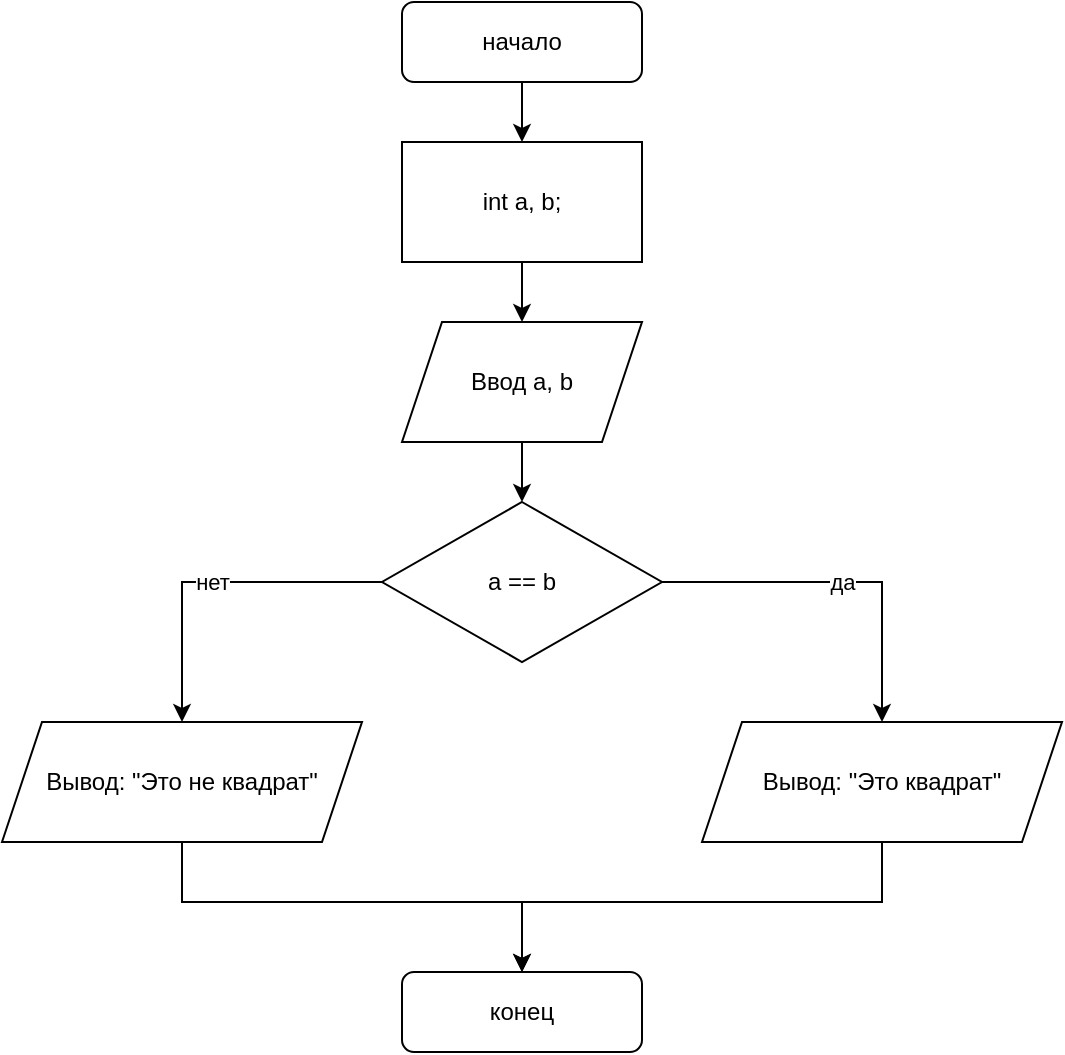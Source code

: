<mxfile version="15.2.7" type="device"><diagram id="C5RBs43oDa-KdzZeNtuy" name="Page-1"><mxGraphModel dx="2091" dy="632" grid="1" gridSize="10" guides="1" tooltips="1" connect="1" arrows="1" fold="1" page="1" pageScale="1" pageWidth="827" pageHeight="1169" math="0" shadow="0"><root><mxCell id="WIyWlLk6GJQsqaUBKTNV-0"/><mxCell id="WIyWlLk6GJQsqaUBKTNV-1" parent="WIyWlLk6GJQsqaUBKTNV-0"/><mxCell id="8Tmwd_jaB8gqm3PWS9Cq-2" style="edgeStyle=orthogonalEdgeStyle;rounded=0;orthogonalLoop=1;jettySize=auto;html=1;entryX=0.5;entryY=0;entryDx=0;entryDy=0;" edge="1" parent="WIyWlLk6GJQsqaUBKTNV-1" source="WIyWlLk6GJQsqaUBKTNV-3" target="8Tmwd_jaB8gqm3PWS9Cq-1"><mxGeometry relative="1" as="geometry"/></mxCell><mxCell id="WIyWlLk6GJQsqaUBKTNV-3" value="начало" style="rounded=1;whiteSpace=wrap;html=1;fontSize=12;glass=0;strokeWidth=1;shadow=0;" parent="WIyWlLk6GJQsqaUBKTNV-1" vertex="1"><mxGeometry x="160" y="80" width="120" height="40" as="geometry"/></mxCell><mxCell id="8Tmwd_jaB8gqm3PWS9Cq-0" value="конец" style="rounded=1;whiteSpace=wrap;html=1;fontSize=12;glass=0;strokeWidth=1;shadow=0;" vertex="1" parent="WIyWlLk6GJQsqaUBKTNV-1"><mxGeometry x="160" y="565" width="120" height="40" as="geometry"/></mxCell><mxCell id="8Tmwd_jaB8gqm3PWS9Cq-4" style="edgeStyle=orthogonalEdgeStyle;rounded=0;orthogonalLoop=1;jettySize=auto;html=1;entryX=0.5;entryY=0;entryDx=0;entryDy=0;" edge="1" parent="WIyWlLk6GJQsqaUBKTNV-1" source="8Tmwd_jaB8gqm3PWS9Cq-1" target="8Tmwd_jaB8gqm3PWS9Cq-3"><mxGeometry relative="1" as="geometry"/></mxCell><mxCell id="8Tmwd_jaB8gqm3PWS9Cq-1" value="int a, b;" style="rounded=0;whiteSpace=wrap;html=1;" vertex="1" parent="WIyWlLk6GJQsqaUBKTNV-1"><mxGeometry x="160" y="150" width="120" height="60" as="geometry"/></mxCell><mxCell id="8Tmwd_jaB8gqm3PWS9Cq-6" style="edgeStyle=orthogonalEdgeStyle;rounded=0;orthogonalLoop=1;jettySize=auto;html=1;" edge="1" parent="WIyWlLk6GJQsqaUBKTNV-1" source="8Tmwd_jaB8gqm3PWS9Cq-3" target="8Tmwd_jaB8gqm3PWS9Cq-5"><mxGeometry relative="1" as="geometry"/></mxCell><mxCell id="8Tmwd_jaB8gqm3PWS9Cq-3" value="Ввод a, b" style="shape=parallelogram;perimeter=parallelogramPerimeter;whiteSpace=wrap;html=1;fixedSize=1;" vertex="1" parent="WIyWlLk6GJQsqaUBKTNV-1"><mxGeometry x="160" y="240" width="120" height="60" as="geometry"/></mxCell><mxCell id="8Tmwd_jaB8gqm3PWS9Cq-7" value="да" style="edgeStyle=orthogonalEdgeStyle;rounded=0;orthogonalLoop=1;jettySize=auto;html=1;" edge="1" parent="WIyWlLk6GJQsqaUBKTNV-1" source="8Tmwd_jaB8gqm3PWS9Cq-5" target="8Tmwd_jaB8gqm3PWS9Cq-8"><mxGeometry relative="1" as="geometry"><mxPoint x="350" y="440" as="targetPoint"/></mxGeometry></mxCell><mxCell id="8Tmwd_jaB8gqm3PWS9Cq-10" value="нет" style="edgeStyle=orthogonalEdgeStyle;rounded=0;orthogonalLoop=1;jettySize=auto;html=1;entryX=0.5;entryY=0;entryDx=0;entryDy=0;" edge="1" parent="WIyWlLk6GJQsqaUBKTNV-1" source="8Tmwd_jaB8gqm3PWS9Cq-5" target="8Tmwd_jaB8gqm3PWS9Cq-9"><mxGeometry relative="1" as="geometry"/></mxCell><mxCell id="8Tmwd_jaB8gqm3PWS9Cq-5" value="a == b" style="rhombus;whiteSpace=wrap;html=1;" vertex="1" parent="WIyWlLk6GJQsqaUBKTNV-1"><mxGeometry x="150" y="330" width="140" height="80" as="geometry"/></mxCell><mxCell id="8Tmwd_jaB8gqm3PWS9Cq-12" style="edgeStyle=orthogonalEdgeStyle;rounded=0;orthogonalLoop=1;jettySize=auto;html=1;entryX=0.5;entryY=0;entryDx=0;entryDy=0;" edge="1" parent="WIyWlLk6GJQsqaUBKTNV-1" source="8Tmwd_jaB8gqm3PWS9Cq-8" target="8Tmwd_jaB8gqm3PWS9Cq-0"><mxGeometry relative="1" as="geometry"><Array as="points"><mxPoint x="400" y="530"/><mxPoint x="220" y="530"/></Array></mxGeometry></mxCell><mxCell id="8Tmwd_jaB8gqm3PWS9Cq-8" value="Вывод:&amp;nbsp;&quot;Это квадрат&quot;" style="shape=parallelogram;perimeter=parallelogramPerimeter;whiteSpace=wrap;html=1;fixedSize=1;" vertex="1" parent="WIyWlLk6GJQsqaUBKTNV-1"><mxGeometry x="310" y="440" width="180" height="60" as="geometry"/></mxCell><mxCell id="8Tmwd_jaB8gqm3PWS9Cq-11" style="edgeStyle=orthogonalEdgeStyle;rounded=0;orthogonalLoop=1;jettySize=auto;html=1;" edge="1" parent="WIyWlLk6GJQsqaUBKTNV-1" source="8Tmwd_jaB8gqm3PWS9Cq-9" target="8Tmwd_jaB8gqm3PWS9Cq-0"><mxGeometry relative="1" as="geometry"><Array as="points"><mxPoint x="50" y="530"/><mxPoint x="220" y="530"/></Array></mxGeometry></mxCell><mxCell id="8Tmwd_jaB8gqm3PWS9Cq-9" value="Вывод:&amp;nbsp;&quot;Это&amp;nbsp;не&lt;span&gt;&amp;nbsp;квадрат&quot;&lt;/span&gt;" style="shape=parallelogram;perimeter=parallelogramPerimeter;whiteSpace=wrap;html=1;fixedSize=1;" vertex="1" parent="WIyWlLk6GJQsqaUBKTNV-1"><mxGeometry x="-40" y="440" width="180" height="60" as="geometry"/></mxCell></root></mxGraphModel></diagram></mxfile>